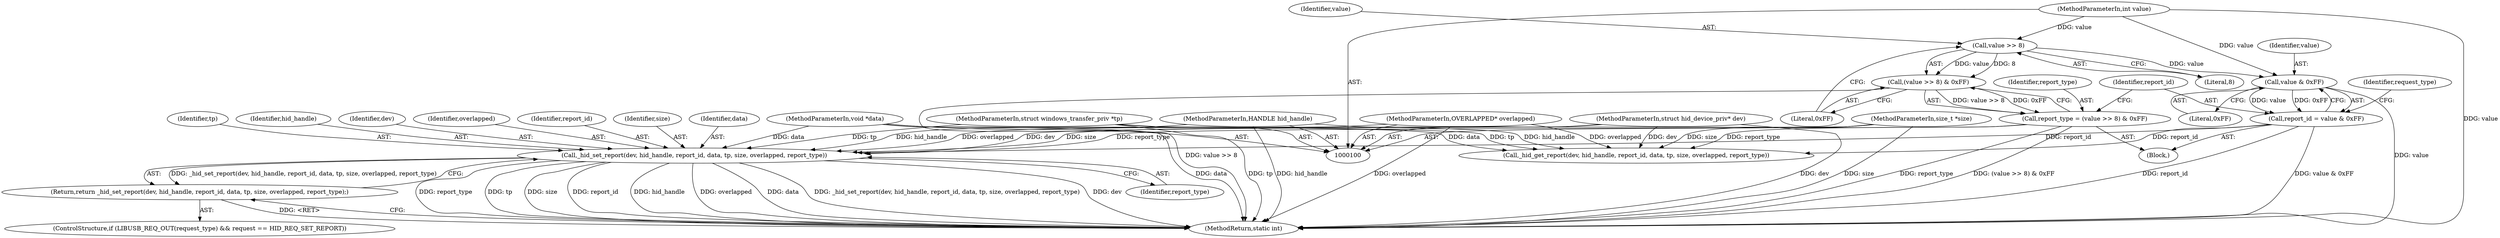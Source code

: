 digraph "1_Chrome_ac149a8d4371c0e01e0934fdd57b09e86f96b5b9@pointer" {
"1000146" [label="(Call,_hid_set_report(dev, hid_handle, report_id, data, tp, size, overlapped, report_type))"];
"1000101" [label="(MethodParameterIn,struct hid_device_priv* dev)"];
"1000102" [label="(MethodParameterIn,HANDLE hid_handle)"];
"1000121" [label="(Call,report_id = value & 0xFF)"];
"1000123" [label="(Call,value & 0xFF)"];
"1000116" [label="(Call,value >> 8)"];
"1000105" [label="(MethodParameterIn,int value)"];
"1000107" [label="(MethodParameterIn,void *data)"];
"1000108" [label="(MethodParameterIn,struct windows_transfer_priv *tp)"];
"1000109" [label="(MethodParameterIn,size_t *size)"];
"1000110" [label="(MethodParameterIn,OVERLAPPED* overlapped)"];
"1000113" [label="(Call,report_type = (value >> 8) & 0xFF)"];
"1000115" [label="(Call,(value >> 8) & 0xFF)"];
"1000145" [label="(Return,return _hid_set_report(dev, hid_handle, report_id, data, tp, size, overlapped, report_type);)"];
"1000122" [label="(Identifier,report_id)"];
"1000151" [label="(Identifier,tp)"];
"1000130" [label="(Identifier,request_type)"];
"1000111" [label="(Block,)"];
"1000109" [label="(MethodParameterIn,size_t *size)"];
"1000117" [label="(Identifier,value)"];
"1000110" [label="(MethodParameterIn,OVERLAPPED* overlapped)"];
"1000113" [label="(Call,report_type = (value >> 8) & 0xFF)"];
"1000101" [label="(MethodParameterIn,struct hid_device_priv* dev)"];
"1000118" [label="(Literal,8)"];
"1000119" [label="(Literal,0xFF)"];
"1000148" [label="(Identifier,hid_handle)"];
"1000147" [label="(Identifier,dev)"];
"1000108" [label="(MethodParameterIn,struct windows_transfer_priv *tp)"];
"1000138" [label="(ControlStructure,if (LIBUSB_REQ_OUT(request_type) && request == HID_REQ_SET_REPORT))"];
"1000146" [label="(Call,_hid_set_report(dev, hid_handle, report_id, data, tp, size, overlapped, report_type))"];
"1000124" [label="(Identifier,value)"];
"1000153" [label="(Identifier,overlapped)"];
"1000107" [label="(MethodParameterIn,void *data)"];
"1000125" [label="(Literal,0xFF)"];
"1000163" [label="(Call,_hid_get_report(dev, hid_handle, report_id, data, tp, size, overlapped, report_type))"];
"1000102" [label="(MethodParameterIn,HANDLE hid_handle)"];
"1000149" [label="(Identifier,report_id)"];
"1000116" [label="(Call,value >> 8)"];
"1000154" [label="(Identifier,report_type)"];
"1000115" [label="(Call,(value >> 8) & 0xFF)"];
"1000152" [label="(Identifier,size)"];
"1000174" [label="(MethodReturn,static int)"];
"1000114" [label="(Identifier,report_type)"];
"1000145" [label="(Return,return _hid_set_report(dev, hid_handle, report_id, data, tp, size, overlapped, report_type);)"];
"1000150" [label="(Identifier,data)"];
"1000105" [label="(MethodParameterIn,int value)"];
"1000121" [label="(Call,report_id = value & 0xFF)"];
"1000123" [label="(Call,value & 0xFF)"];
"1000146" -> "1000145"  [label="AST: "];
"1000146" -> "1000154"  [label="CFG: "];
"1000147" -> "1000146"  [label="AST: "];
"1000148" -> "1000146"  [label="AST: "];
"1000149" -> "1000146"  [label="AST: "];
"1000150" -> "1000146"  [label="AST: "];
"1000151" -> "1000146"  [label="AST: "];
"1000152" -> "1000146"  [label="AST: "];
"1000153" -> "1000146"  [label="AST: "];
"1000154" -> "1000146"  [label="AST: "];
"1000145" -> "1000146"  [label="CFG: "];
"1000146" -> "1000174"  [label="DDG: report_type"];
"1000146" -> "1000174"  [label="DDG: tp"];
"1000146" -> "1000174"  [label="DDG: size"];
"1000146" -> "1000174"  [label="DDG: report_id"];
"1000146" -> "1000174"  [label="DDG: hid_handle"];
"1000146" -> "1000174"  [label="DDG: overlapped"];
"1000146" -> "1000174"  [label="DDG: data"];
"1000146" -> "1000174"  [label="DDG: _hid_set_report(dev, hid_handle, report_id, data, tp, size, overlapped, report_type)"];
"1000146" -> "1000174"  [label="DDG: dev"];
"1000146" -> "1000145"  [label="DDG: _hid_set_report(dev, hid_handle, report_id, data, tp, size, overlapped, report_type)"];
"1000101" -> "1000146"  [label="DDG: dev"];
"1000102" -> "1000146"  [label="DDG: hid_handle"];
"1000121" -> "1000146"  [label="DDG: report_id"];
"1000107" -> "1000146"  [label="DDG: data"];
"1000108" -> "1000146"  [label="DDG: tp"];
"1000109" -> "1000146"  [label="DDG: size"];
"1000110" -> "1000146"  [label="DDG: overlapped"];
"1000113" -> "1000146"  [label="DDG: report_type"];
"1000101" -> "1000100"  [label="AST: "];
"1000101" -> "1000174"  [label="DDG: dev"];
"1000101" -> "1000163"  [label="DDG: dev"];
"1000102" -> "1000100"  [label="AST: "];
"1000102" -> "1000174"  [label="DDG: hid_handle"];
"1000102" -> "1000163"  [label="DDG: hid_handle"];
"1000121" -> "1000111"  [label="AST: "];
"1000121" -> "1000123"  [label="CFG: "];
"1000122" -> "1000121"  [label="AST: "];
"1000123" -> "1000121"  [label="AST: "];
"1000130" -> "1000121"  [label="CFG: "];
"1000121" -> "1000174"  [label="DDG: value & 0xFF"];
"1000121" -> "1000174"  [label="DDG: report_id"];
"1000123" -> "1000121"  [label="DDG: value"];
"1000123" -> "1000121"  [label="DDG: 0xFF"];
"1000121" -> "1000163"  [label="DDG: report_id"];
"1000123" -> "1000125"  [label="CFG: "];
"1000124" -> "1000123"  [label="AST: "];
"1000125" -> "1000123"  [label="AST: "];
"1000123" -> "1000174"  [label="DDG: value"];
"1000116" -> "1000123"  [label="DDG: value"];
"1000105" -> "1000123"  [label="DDG: value"];
"1000116" -> "1000115"  [label="AST: "];
"1000116" -> "1000118"  [label="CFG: "];
"1000117" -> "1000116"  [label="AST: "];
"1000118" -> "1000116"  [label="AST: "];
"1000119" -> "1000116"  [label="CFG: "];
"1000116" -> "1000115"  [label="DDG: value"];
"1000116" -> "1000115"  [label="DDG: 8"];
"1000105" -> "1000116"  [label="DDG: value"];
"1000105" -> "1000100"  [label="AST: "];
"1000105" -> "1000174"  [label="DDG: value"];
"1000107" -> "1000100"  [label="AST: "];
"1000107" -> "1000174"  [label="DDG: data"];
"1000107" -> "1000163"  [label="DDG: data"];
"1000108" -> "1000100"  [label="AST: "];
"1000108" -> "1000174"  [label="DDG: tp"];
"1000108" -> "1000163"  [label="DDG: tp"];
"1000109" -> "1000100"  [label="AST: "];
"1000109" -> "1000174"  [label="DDG: size"];
"1000109" -> "1000163"  [label="DDG: size"];
"1000110" -> "1000100"  [label="AST: "];
"1000110" -> "1000174"  [label="DDG: overlapped"];
"1000110" -> "1000163"  [label="DDG: overlapped"];
"1000113" -> "1000111"  [label="AST: "];
"1000113" -> "1000115"  [label="CFG: "];
"1000114" -> "1000113"  [label="AST: "];
"1000115" -> "1000113"  [label="AST: "];
"1000122" -> "1000113"  [label="CFG: "];
"1000113" -> "1000174"  [label="DDG: report_type"];
"1000113" -> "1000174"  [label="DDG: (value >> 8) & 0xFF"];
"1000115" -> "1000113"  [label="DDG: value >> 8"];
"1000115" -> "1000113"  [label="DDG: 0xFF"];
"1000113" -> "1000163"  [label="DDG: report_type"];
"1000115" -> "1000119"  [label="CFG: "];
"1000119" -> "1000115"  [label="AST: "];
"1000115" -> "1000174"  [label="DDG: value >> 8"];
"1000145" -> "1000138"  [label="AST: "];
"1000174" -> "1000145"  [label="CFG: "];
"1000145" -> "1000174"  [label="DDG: <RET>"];
}
